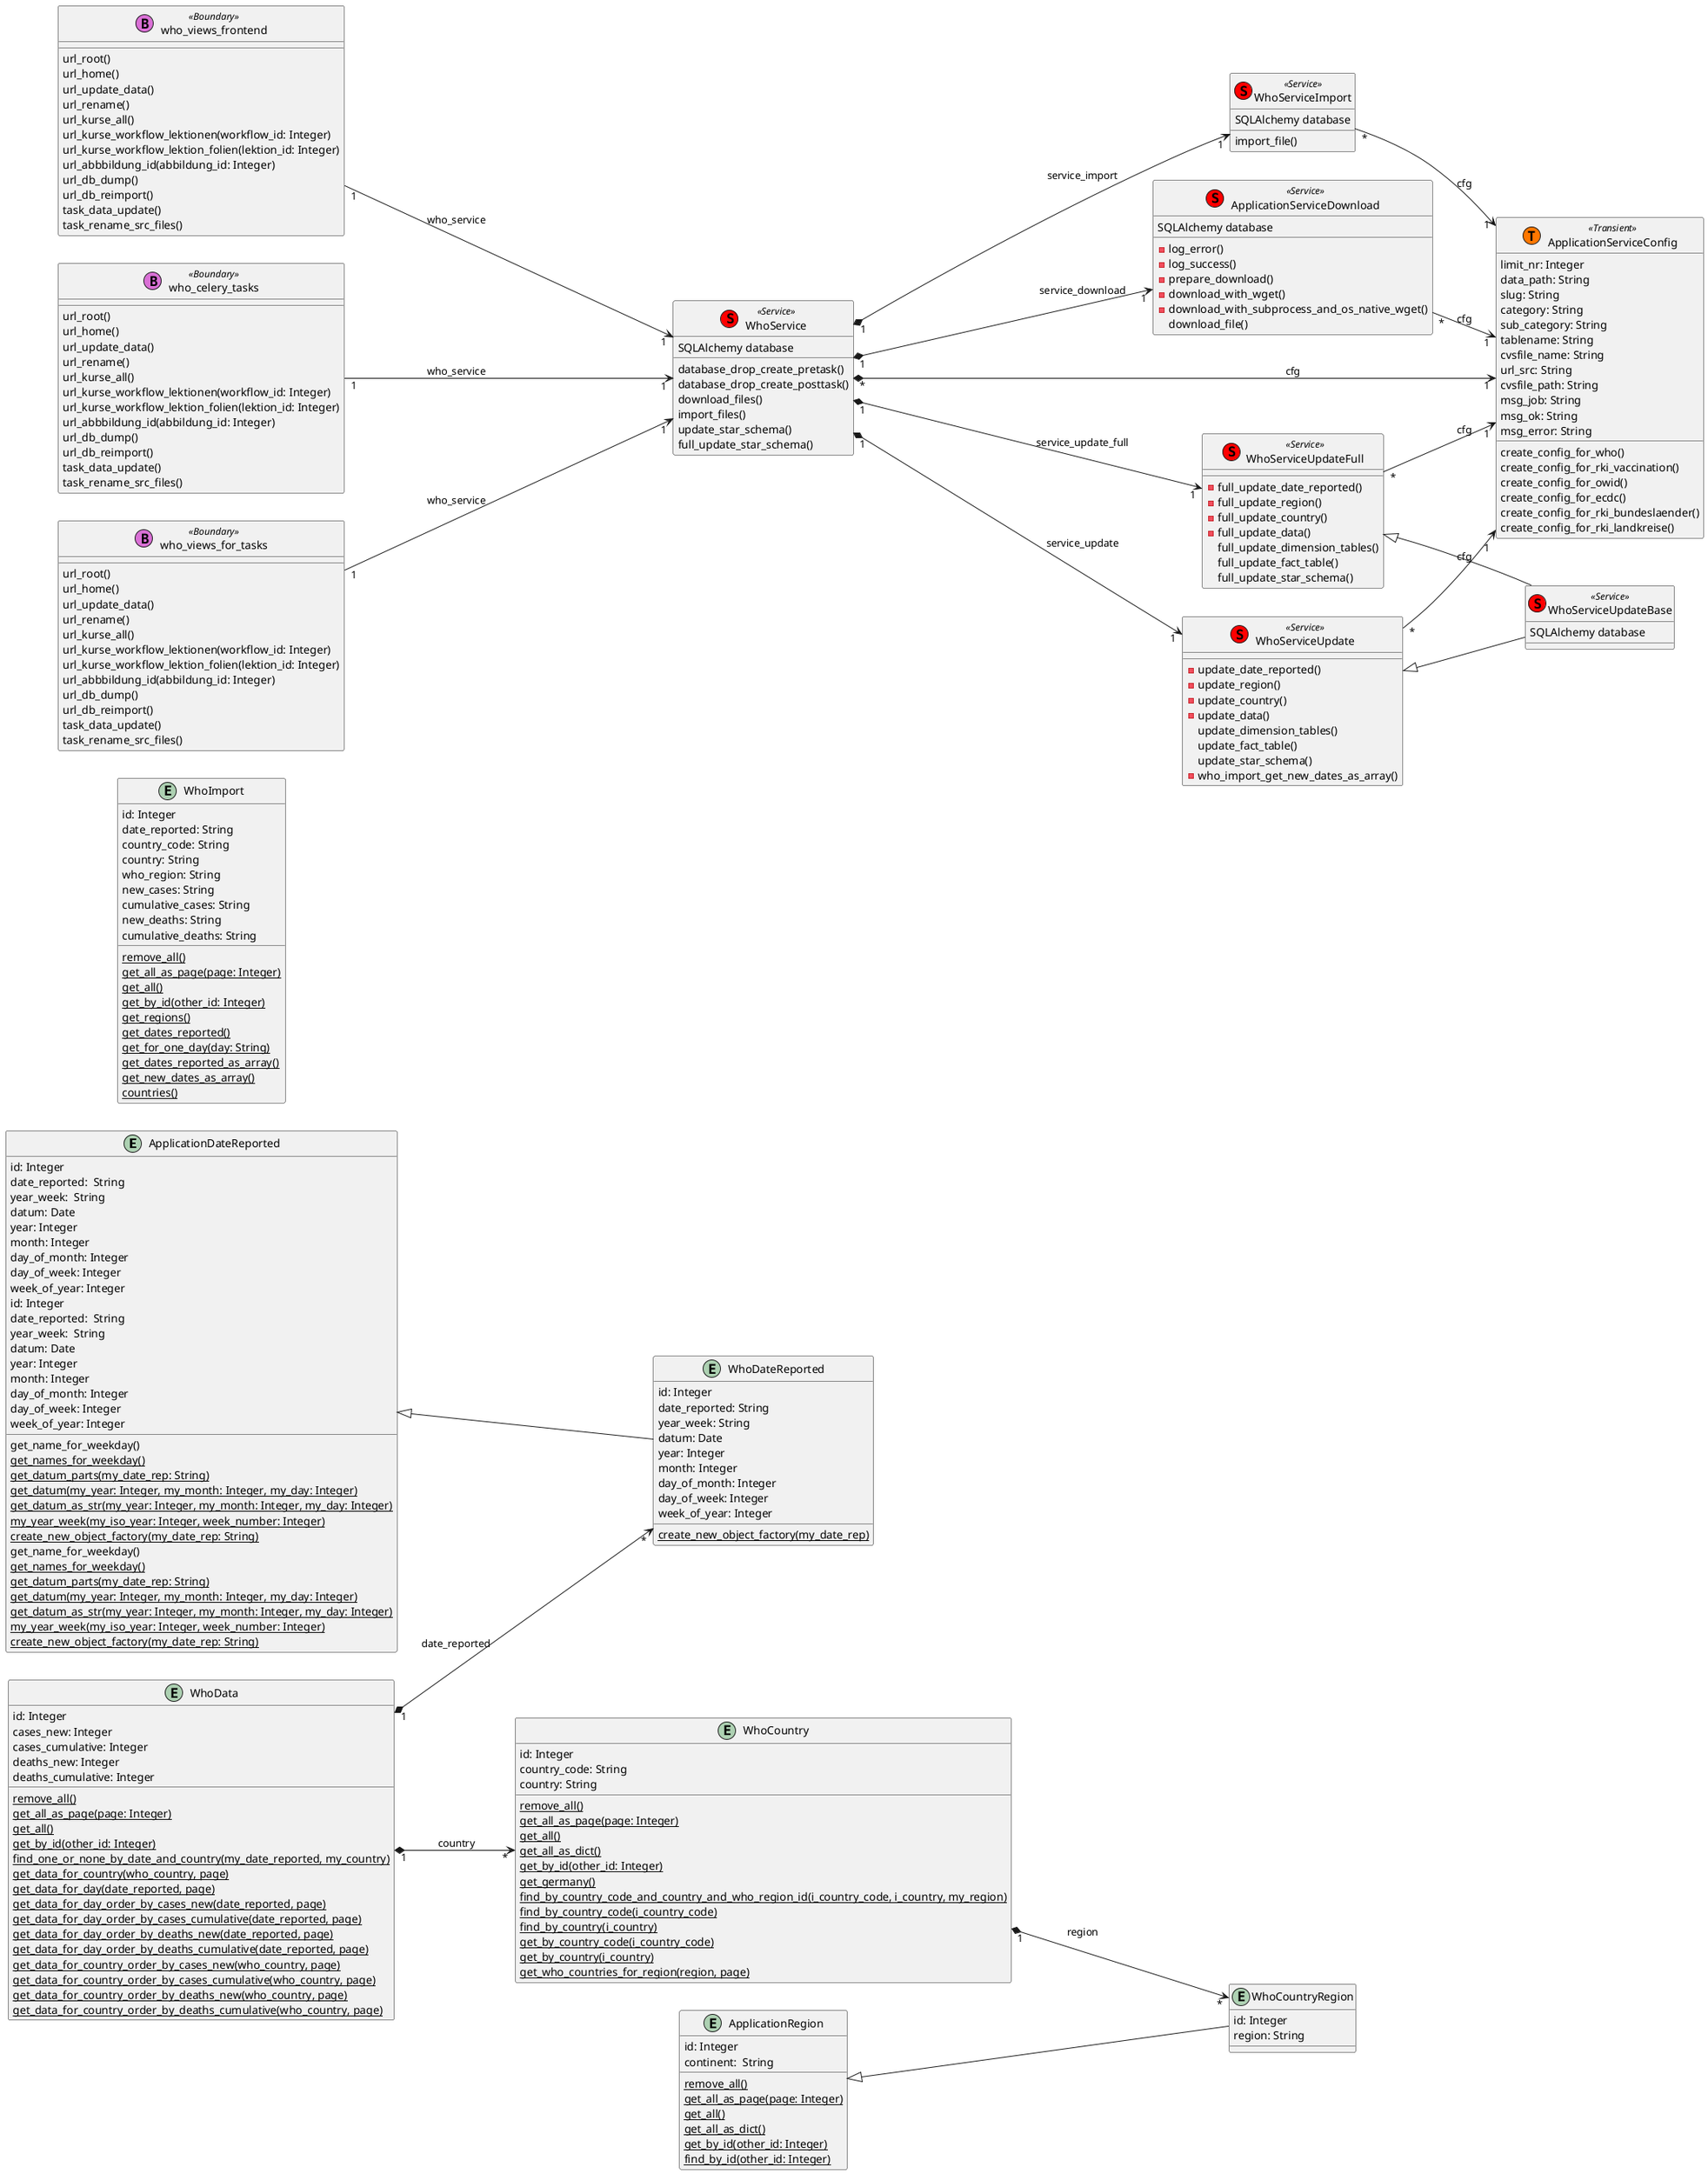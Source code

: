 @startuml
left to right direction

entity ApplicationDateReported {
    id: Integer
	date_reported:  String
    year_week:  String
    datum: Date
    year: Integer
    month: Integer
    day_of_month: Integer
    day_of_week: Integer
    week_of_year: Integer
	get_name_for_weekday()
	{classifier} get_names_for_weekday()
	{classifier} get_datum_parts(my_date_rep: String)
	{classifier} get_datum(my_year: Integer, my_month: Integer, my_day: Integer)
	{classifier} get_datum_as_str(my_year: Integer, my_month: Integer, my_day: Integer)
	{classifier} my_year_week(my_iso_year: Integer, week_number: Integer)
	{classifier} create_new_object_factory(my_date_rep: String)
}
entity WhoDateReported {
    id: Integer
	date_reported: String
    year_week: String
    datum: Date
    year: Integer
    month: Integer
    day_of_month: Integer
    day_of_week: Integer
    week_of_year: Integer
    {classifier} create_new_object_factory(my_date_rep)
}
entity WhoCountryRegion {
    id: Integer
    region: String
}
entity WhoCountry {
    id: Integer
	country_code: String
    country: String
    {classifier} remove_all()
    {classifier} get_all_as_page(page: Integer)
    {classifier} get_all()
    {classifier} get_all_as_dict()
    {classifier} get_by_id(other_id: Integer)
    {classifier} get_germany()
    {classifier} find_by_country_code_and_country_and_who_region_id(i_country_code, i_country, my_region)
    {classifier} find_by_country_code(i_country_code)
    {classifier} find_by_country(i_country)
    {classifier} get_by_country_code(i_country_code)
    {classifier} get_by_country(i_country)
    {classifier} get_who_countries_for_region(region, page)
}
entity WhoData {
    id: Integer
	cases_new: Integer
    cases_cumulative: Integer
    deaths_new: Integer
    deaths_cumulative: Integer
    {classifier} remove_all()
    {classifier} get_all_as_page(page: Integer)
    {classifier} get_all()
    {classifier} get_by_id(other_id: Integer)
    {classifier} find_one_or_none_by_date_and_country(my_date_reported, my_country)
    {classifier} get_data_for_country(who_country, page)
    {classifier} get_data_for_day(date_reported, page)
    {classifier} get_data_for_day_order_by_cases_new(date_reported, page)
    {classifier} get_data_for_day_order_by_cases_cumulative(date_reported, page)
    {classifier} get_data_for_day_order_by_deaths_new(date_reported, page)
    {classifier} get_data_for_day_order_by_deaths_cumulative(date_reported, page)
    {classifier} get_data_for_country_order_by_cases_new(who_country, page)
    {classifier} get_data_for_country_order_by_cases_cumulative(who_country, page)
    {classifier} get_data_for_country_order_by_deaths_new(who_country, page)
    {classifier} get_data_for_country_order_by_deaths_cumulative(who_country, page)
}
entity WhoImport {
    id: Integer
    date_reported: String
    country_code: String
    country: String
    who_region: String
    new_cases: String
    cumulative_cases: String
    new_deaths: String
    cumulative_deaths: String
    {classifier} remove_all()
    {classifier} get_all_as_page(page: Integer)
    {classifier} get_all()
    {classifier} get_by_id(other_id: Integer)
    {classifier} get_regions()
    {classifier} get_dates_reported()
    {classifier} get_for_one_day(day: String)
    {classifier} get_dates_reported_as_array()
    {classifier} get_new_dates_as_array()
    {classifier} countries()
}
class WhoService << (S,red) Service >> {
	database_drop_create_pretask()
	database_drop_create_posttask()
	download_files()
	import_files()
	update_star_schema()
	full_update_star_schema()
}
class WhoServiceImport << (S,red) Service >> {
    import_file()
}
class WhoServiceUpdateBase << (S,red) Service >> {
}
class WhoServiceUpdateFull << (S,red) Service >> {
	-full_update_date_reported()
	-full_update_region()
	-full_update_country()
	-full_update_data()
	full_update_dimension_tables()
	full_update_fact_table()
	full_update_star_schema()
}
class WhoServiceUpdate << (S,red) Service >> {
    -update_date_reported()
    -update_region()
    -update_country()
    -update_data()
    update_dimension_tables()
    update_fact_table()
    update_star_schema()
	-who_import_get_new_dates_as_array()
}
entity ApplicationDateReported {
    id: Integer
	date_reported:  String
    year_week:  String
    datum: Date
    year: Integer
    month: Integer
    day_of_month: Integer
    day_of_week: Integer
    week_of_year: Integer
	get_name_for_weekday()
	{classifier} get_names_for_weekday()
	{classifier} get_datum_parts(my_date_rep: String)
	{classifier} get_datum(my_year: Integer, my_month: Integer, my_day: Integer)
	{classifier} get_datum_as_str(my_year: Integer, my_month: Integer, my_day: Integer)
	{classifier} my_year_week(my_iso_year: Integer, week_number: Integer)
	{classifier} create_new_object_factory(my_date_rep: String)
}
entity ApplicationRegion {
    id: Integer
    continent:  String
    {classifier} remove_all()
    {classifier} get_all_as_page(page: Integer)
    {classifier} get_all()
    {classifier} get_all_as_dict()
    {classifier} get_by_id(other_id: Integer)
    {classifier} find_by_id(other_id: Integer)
}
class ApplicationServiceDownload << (S,red) Service >> {
	-log_error()
	-log_success()
	-prepare_download()
	-download_with_wget()
	-download_with_subprocess_and_os_native_wget()
	download_file()
}
class ApplicationServiceConfig << (T,#FF7700) Transient >> {
	limit_nr: Integer
    data_path: String
    slug: String
    category: String
    sub_category: String
    tablename: String
    cvsfile_name: String
    url_src: String
    cvsfile_path: String
    msg_job: String
    msg_ok: String
    msg_error: String
	create_config_for_who()
	create_config_for_rki_vaccination()
	create_config_for_owid()
	create_config_for_ecdc()
	create_config_for_rki_bundeslaender()
	create_config_for_rki_landkreise()
}
class who_views_frontend << (B,orchid) Boundary >> {
    url_root()
    url_home()
    url_update_data()
    url_rename()
    url_kurse_all()
    url_kurse_workflow_lektionen(workflow_id: Integer)
    url_kurse_workflow_lektion_folien(lektion_id: Integer)
    url_abbbildung_id(abbildung_id: Integer)
    url_db_dump()
    url_db_reimport()
    task_data_update()
    task_rename_src_files()
}
class who_celery_tasks << (B,orchid) Boundary >> {
    url_root()
    url_home()
    url_update_data()
    url_rename()
    url_kurse_all()
    url_kurse_workflow_lektionen(workflow_id: Integer)
    url_kurse_workflow_lektion_folien(lektion_id: Integer)
    url_abbbildung_id(abbildung_id: Integer)
    url_db_dump()
    url_db_reimport()
    task_data_update()
    task_rename_src_files()
}
class who_views_for_tasks << (B,orchid) Boundary >> {
    url_root()
    url_home()
    url_update_data()
    url_rename()
    url_kurse_all()
    url_kurse_workflow_lektionen(workflow_id: Integer)
    url_kurse_workflow_lektion_folien(lektion_id: Integer)
    url_abbbildung_id(abbildung_id: Integer)
    url_db_dump()
    url_db_reimport()
    task_data_update()
    task_rename_src_files()
}
WhoServiceImport : SQLAlchemy database
WhoServiceUpdateBase : SQLAlchemy database
WhoServiceUpdateFull <|-- WhoServiceUpdateBase
WhoServiceUpdate <|-- WhoServiceUpdateBase
WhoService : SQLAlchemy database
ApplicationServiceDownload : SQLAlchemy database
ApplicationDateReported <|-- WhoDateReported
ApplicationRegion <|-- WhoCountryRegion
WhoCountry "1" *--> "*" WhoCountryRegion : region
WhoData "1" *--> "*" WhoCountry : country
WhoData "1" *--> "*" WhoDateReported : date_reported
WhoService "*" *--> "1"  ApplicationServiceConfig : cfg
WhoServiceImport "*" --> "1"  ApplicationServiceConfig : cfg
WhoServiceUpdate "*" --> "1"  ApplicationServiceConfig : cfg
WhoServiceUpdateFull "*" --> "1"  ApplicationServiceConfig : cfg
ApplicationServiceDownload "*" --> "1"  ApplicationServiceConfig : cfg
WhoService "1" *--> "1" WhoServiceImport : service_import
WhoService "1" *--> "1" WhoServiceUpdate : service_update
WhoService "1" *--> "1" WhoServiceUpdateFull : service_update_full
WhoService "1" *--> "1" ApplicationServiceDownload : service_download
who_views_frontend "1" --> "1" WhoService : who_service
who_views_for_tasks "1" --> "1" WhoService : who_service
who_celery_tasks "1" --> "1" WhoService : who_service
@enduml
